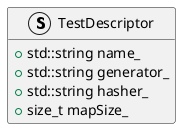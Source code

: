 @startuml
struct TestDescriptor {
    + std::string name_
    + std::string generator_
    + std::string hasher_
    + size_t mapSize_
}

hide methods
@enduml
